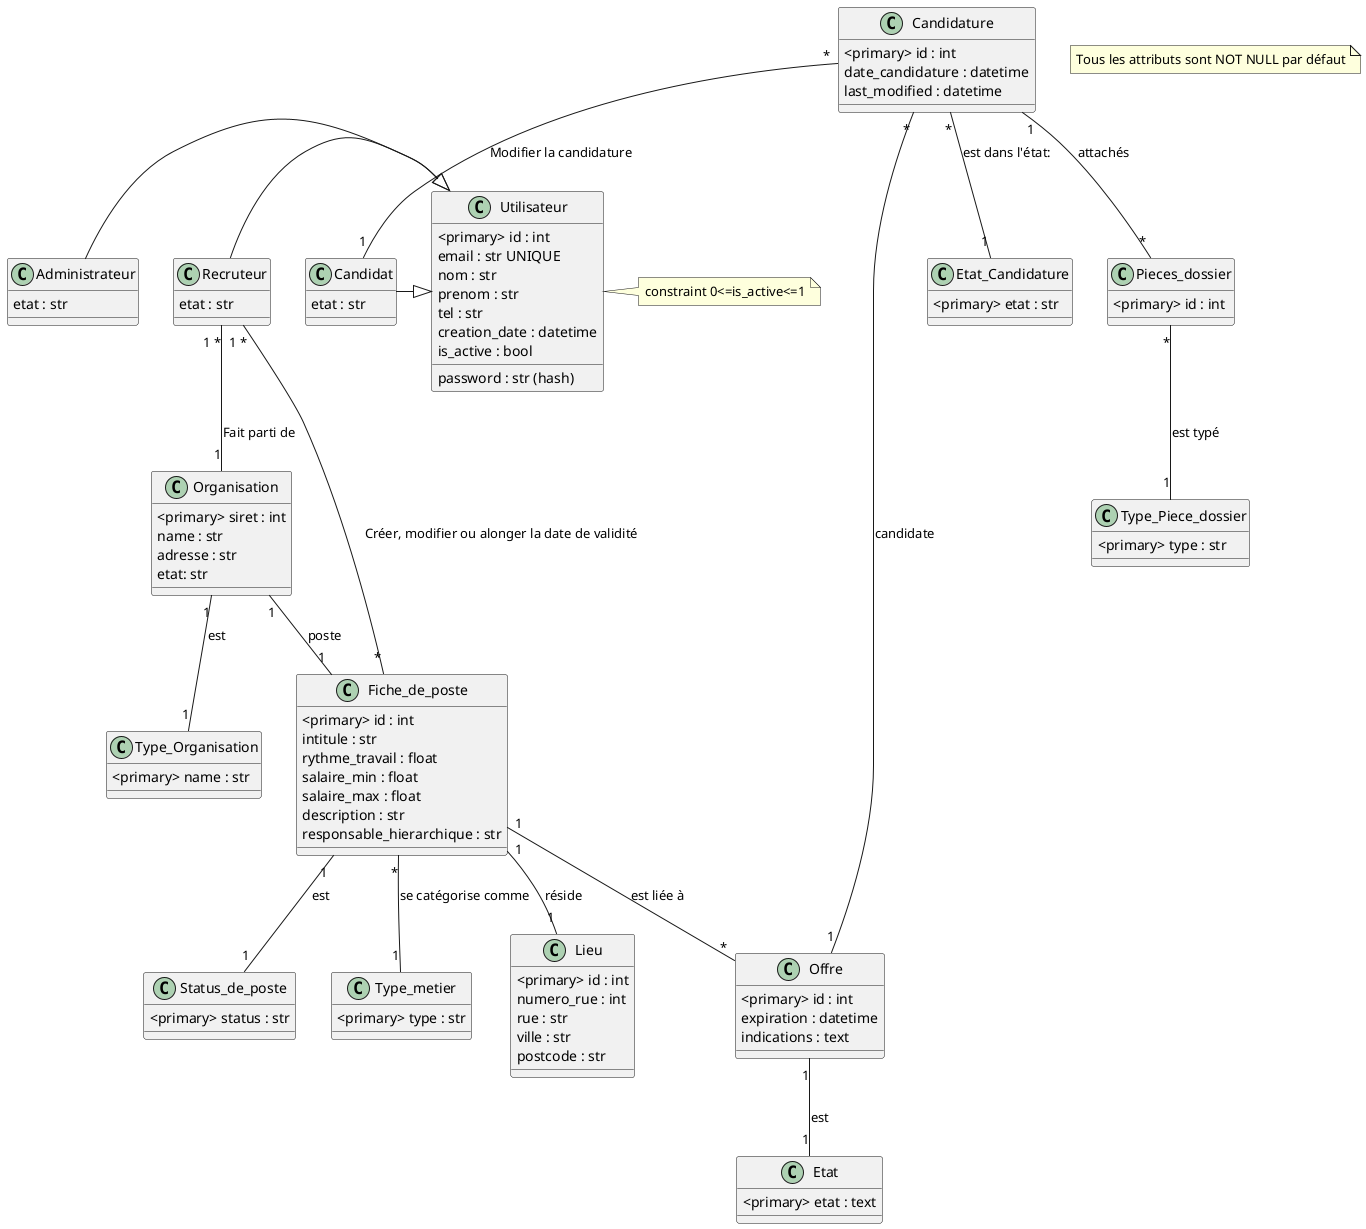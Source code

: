 @startuml
note "Tous les attributs sont NOT NULL par défaut" as note


class Utilisateur{
  <primary> id : int
  email : str UNIQUE
  password : str (hash)
  nom : str
  prenom : str
  tel : str
  creation_date : datetime
  is_active : bool
}
note right
  constraint 0<=is_active<=1
end note

class Administrateur{
  etat : str
}

class Candidat{
    etat : str
}

class Recruteur{
    etat : str
}



class Type_Organisation{
  <primary> name : str
}

class Organisation{
  <primary> siret : int
  name : str
  adresse : str
  etat: str
}

class Etat{
  <primary> etat : text
}

class Offre{
  <primary> id : int
  expiration : datetime
  indications : text
}

class Fiche_de_poste{
  <primary> id : int
  intitule : str
  rythme_travail : float
  salaire_min : float
  salaire_max : float
  description : str
  responsable_hierarchique : str

}

class Status_de_poste{
  <primary> status : str
}
class Type_metier{
  <primary> type : str
}

class Lieu{
  <primary> id : int
  numero_rue : int
  rue : str
  ville : str
  postcode : str 
}

class Candidature{
  <primary> id : int
  date_candidature : datetime
  last_modified : datetime
}

class Etat_Candidature{
  <primary> etat : str
}

class Pieces_dossier{
  <primary> id : int
}

class Type_Piece_dossier{
  <primary> type : str
}

Pieces_dossier "*" -- "1" Type_Piece_dossier : "est typé"

Fiche_de_poste "*" -- "1" Type_metier : "se catégorise comme"
Candidature "*" -- "1" Etat_Candidature : "est dans l'état:"
Candidature "*" -- "1" Candidat : "Modifier la candidature"
Candidature "*" -- "1" Offre : "candidate"
Candidature "1" -- "*" Pieces_dossier : "attachés"
Offre "1" -- "1" Etat : "est" 
Administrateur -|> Utilisateur
Recruteur -|> Utilisateur
Candidat -|> Utilisateur
Organisation "1" -- "1" Type_Organisation : "est"
Organisation "1" -- "1" Fiche_de_poste : "poste"
Fiche_de_poste "1" -- "*" Offre : "est liée à"
Fiche_de_poste "1" -- "1" Status_de_poste : "est"
Fiche_de_poste "1" -- "1" Lieu : "réside"
Fiche_de_poste "*" -- "1 *" Recruteur : "Créer, modifier ou alonger la date de validité"
Recruteur "1 *" -- "1" Organisation : "Fait parti de"


@enduml
